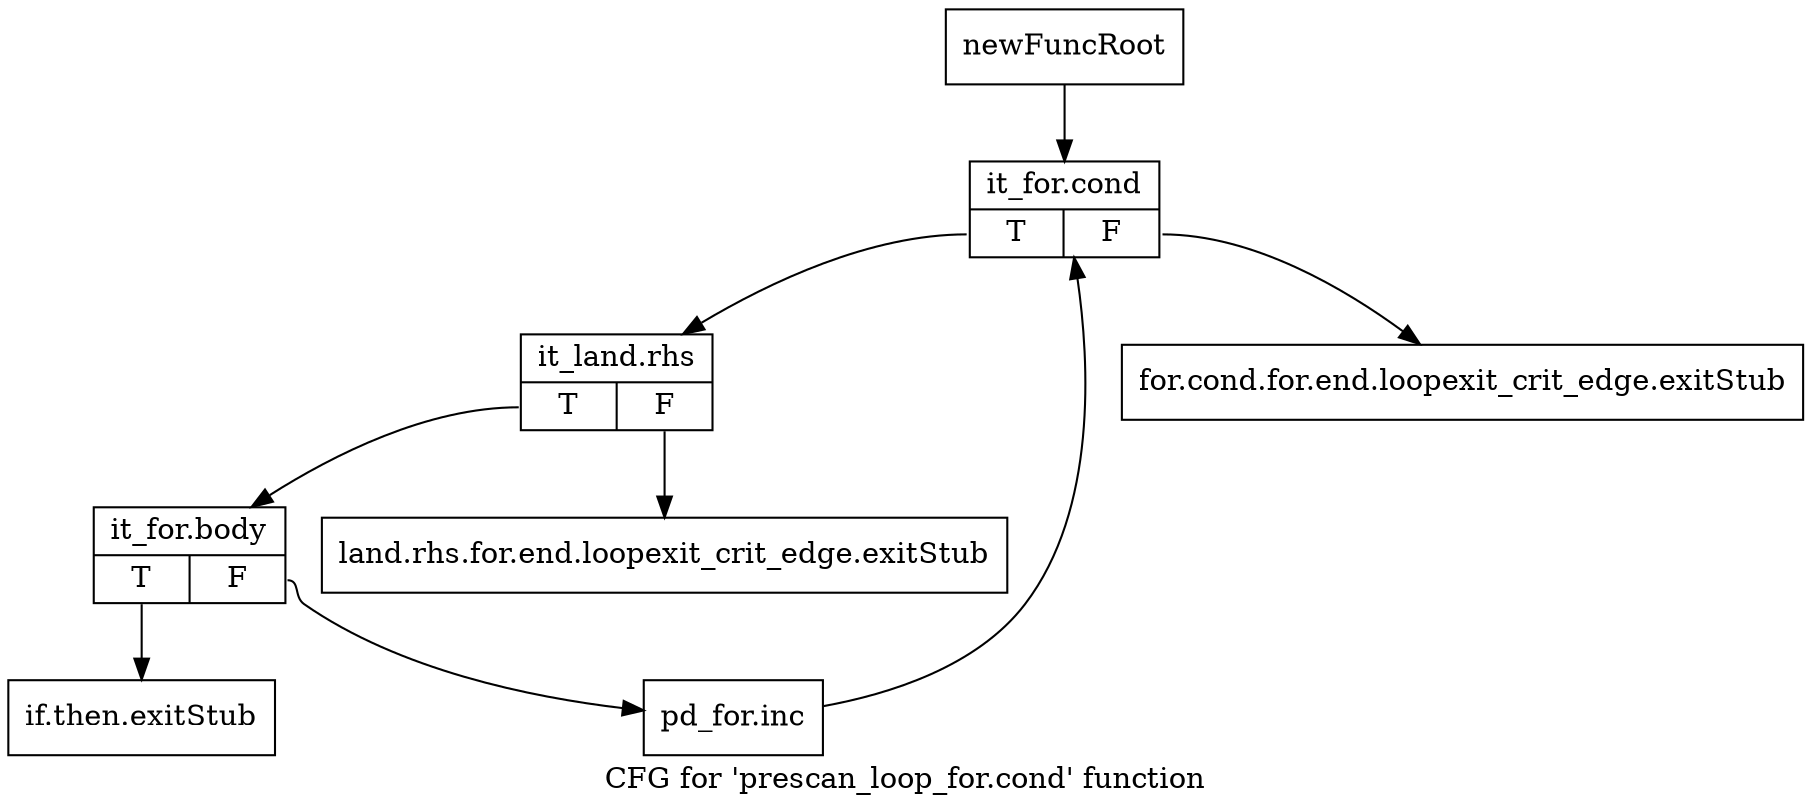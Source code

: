 digraph "CFG for 'prescan_loop_for.cond' function" {
	label="CFG for 'prescan_loop_for.cond' function";

	Node0xb547aa0 [shape=record,label="{newFuncRoot}"];
	Node0xb547aa0 -> Node0xb552570;
	Node0xb547af0 [shape=record,label="{for.cond.for.end.loopexit_crit_edge.exitStub}"];
	Node0xb547b40 [shape=record,label="{land.rhs.for.end.loopexit_crit_edge.exitStub}"];
	Node0xb547b90 [shape=record,label="{if.then.exitStub}"];
	Node0xb552570 [shape=record,label="{it_for.cond|{<s0>T|<s1>F}}"];
	Node0xb552570:s0 -> Node0xb5525c0;
	Node0xb552570:s1 -> Node0xb547af0;
	Node0xb5525c0 [shape=record,label="{it_land.rhs|{<s0>T|<s1>F}}"];
	Node0xb5525c0:s0 -> Node0xb552610;
	Node0xb5525c0:s1 -> Node0xb547b40;
	Node0xb552610 [shape=record,label="{it_for.body|{<s0>T|<s1>F}}"];
	Node0xb552610:s0 -> Node0xb547b90;
	Node0xb552610:s1 -> Node0xb552660;
	Node0xb552660 [shape=record,label="{pd_for.inc}"];
	Node0xb552660 -> Node0xb552570;
}
